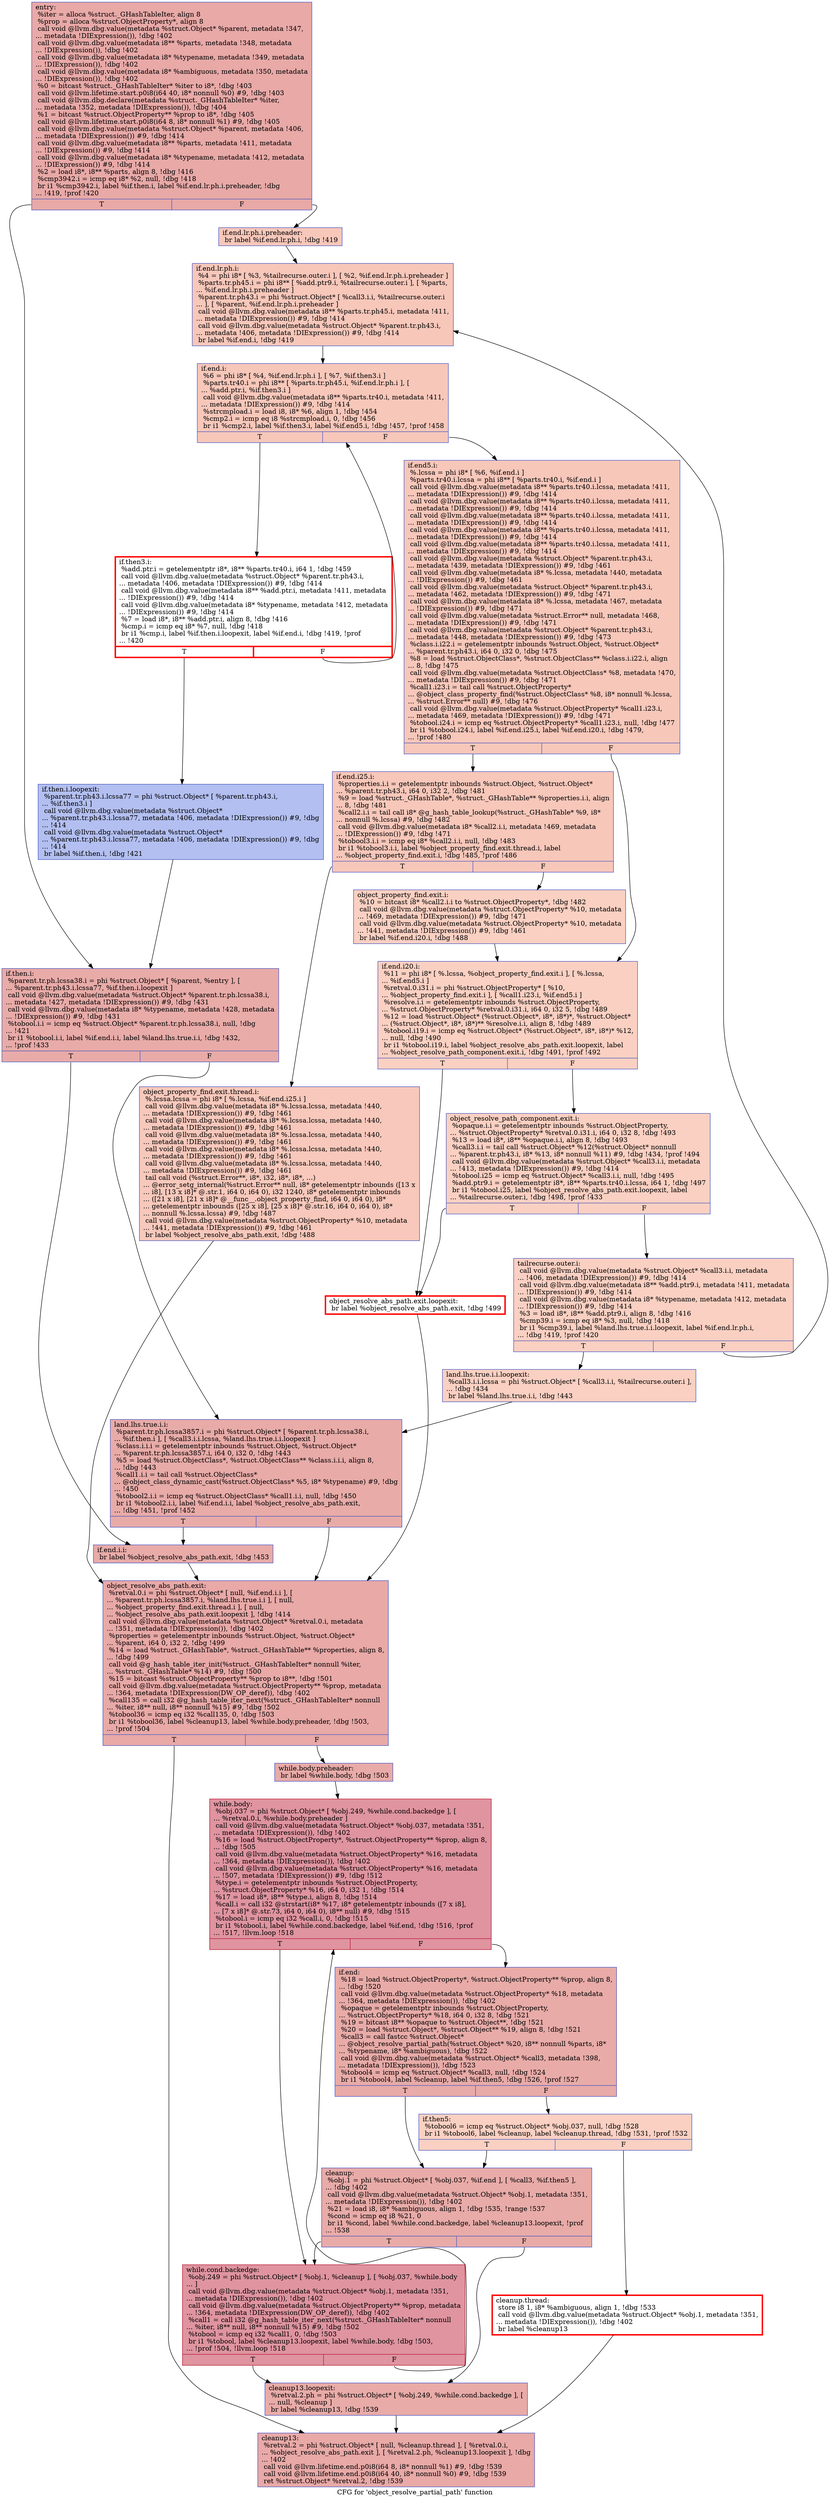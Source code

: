 digraph "CFG for 'object_resolve_partial_path' function" {
	label="CFG for 'object_resolve_partial_path' function";

	Node0x55ee22869a50 [shape=record,color="#3d50c3ff", style=filled, fillcolor="#ca3b3770",label="{entry:\l  %iter = alloca %struct._GHashTableIter, align 8\l  %prop = alloca %struct.ObjectProperty*, align 8\l  call void @llvm.dbg.value(metadata %struct.Object* %parent, metadata !347,\l... metadata !DIExpression()), !dbg !402\l  call void @llvm.dbg.value(metadata i8** %parts, metadata !348, metadata\l... !DIExpression()), !dbg !402\l  call void @llvm.dbg.value(metadata i8* %typename, metadata !349, metadata\l... !DIExpression()), !dbg !402\l  call void @llvm.dbg.value(metadata i8* %ambiguous, metadata !350, metadata\l... !DIExpression()), !dbg !402\l  %0 = bitcast %struct._GHashTableIter* %iter to i8*, !dbg !403\l  call void @llvm.lifetime.start.p0i8(i64 40, i8* nonnull %0) #9, !dbg !403\l  call void @llvm.dbg.declare(metadata %struct._GHashTableIter* %iter,\l... metadata !352, metadata !DIExpression()), !dbg !404\l  %1 = bitcast %struct.ObjectProperty** %prop to i8*, !dbg !405\l  call void @llvm.lifetime.start.p0i8(i64 8, i8* nonnull %1) #9, !dbg !405\l  call void @llvm.dbg.value(metadata %struct.Object* %parent, metadata !406,\l... metadata !DIExpression()) #9, !dbg !414\l  call void @llvm.dbg.value(metadata i8** %parts, metadata !411, metadata\l... !DIExpression()) #9, !dbg !414\l  call void @llvm.dbg.value(metadata i8* %typename, metadata !412, metadata\l... !DIExpression()) #9, !dbg !414\l  %2 = load i8*, i8** %parts, align 8, !dbg !416\l  %cmp3942.i = icmp eq i8* %2, null, !dbg !418\l  br i1 %cmp3942.i, label %if.then.i, label %if.end.lr.ph.i.preheader, !dbg\l... !419, !prof !420\l|{<s0>T|<s1>F}}"];
	Node0x55ee22869a50:s0 -> Node0x55ee22a36790;
	Node0x55ee22869a50:s1 -> Node0x55ee22ab06c0;
	Node0x55ee22ab06c0 [shape=record,color="#3d50c3ff", style=filled, fillcolor="#ec7f6370",label="{if.end.lr.ph.i.preheader:                         \l  br label %if.end.lr.ph.i, !dbg !419\l}"];
	Node0x55ee22ab06c0 -> Node0x55ee225f96a0;
	Node0x55ee226323c0 [shape=record,color="#3d50c3ff", style=filled, fillcolor="#f3947570",label="{tailrecurse.outer.i:                              \l  call void @llvm.dbg.value(metadata %struct.Object* %call3.i.i, metadata\l... !406, metadata !DIExpression()) #9, !dbg !414\l  call void @llvm.dbg.value(metadata i8** %add.ptr9.i, metadata !411, metadata\l... !DIExpression()) #9, !dbg !414\l  call void @llvm.dbg.value(metadata i8* %typename, metadata !412, metadata\l... !DIExpression()) #9, !dbg !414\l  %3 = load i8*, i8** %add.ptr9.i, align 8, !dbg !416\l  %cmp39.i = icmp eq i8* %3, null, !dbg !418\l  br i1 %cmp39.i, label %land.lhs.true.i.i.loopexit, label %if.end.lr.ph.i,\l... !dbg !419, !prof !420\l|{<s0>T|<s1>F}}"];
	Node0x55ee226323c0:s0 -> Node0x55ee22a93bf0;
	Node0x55ee226323c0:s1 -> Node0x55ee225f96a0;
	Node0x55ee225f96a0 [shape=record,color="#3d50c3ff", style=filled, fillcolor="#ec7f6370",label="{if.end.lr.ph.i:                                   \l  %4 = phi i8* [ %3, %tailrecurse.outer.i ], [ %2, %if.end.lr.ph.i.preheader ]\l  %parts.tr.ph45.i = phi i8** [ %add.ptr9.i, %tailrecurse.outer.i ], [ %parts,\l... %if.end.lr.ph.i.preheader ]\l  %parent.tr.ph43.i = phi %struct.Object* [ %call3.i.i, %tailrecurse.outer.i\l... ], [ %parent, %if.end.lr.ph.i.preheader ]\l  call void @llvm.dbg.value(metadata i8** %parts.tr.ph45.i, metadata !411,\l... metadata !DIExpression()) #9, !dbg !414\l  call void @llvm.dbg.value(metadata %struct.Object* %parent.tr.ph43.i,\l... metadata !406, metadata !DIExpression()) #9, !dbg !414\l  br label %if.end.i, !dbg !419\l}"];
	Node0x55ee225f96a0 -> Node0x55ee2286ad90;
	Node0x55ee22a95140 [shape=record,color="#3d50c3ff", style=filled, fillcolor="#536edd70",label="{if.then.i.loopexit:                               \l  %parent.tr.ph43.i.lcssa77 = phi %struct.Object* [ %parent.tr.ph43.i,\l... %if.then3.i ]\l  call void @llvm.dbg.value(metadata %struct.Object*\l... %parent.tr.ph43.i.lcssa77, metadata !406, metadata !DIExpression()) #9, !dbg\l... !414\l  call void @llvm.dbg.value(metadata %struct.Object*\l... %parent.tr.ph43.i.lcssa77, metadata !406, metadata !DIExpression()) #9, !dbg\l... !414\l  br label %if.then.i, !dbg !421\l}"];
	Node0x55ee22a95140 -> Node0x55ee22a36790;
	Node0x55ee22a36790 [shape=record,color="#3d50c3ff", style=filled, fillcolor="#cc403a70",label="{if.then.i:                                        \l  %parent.tr.ph.lcssa38.i = phi %struct.Object* [ %parent, %entry ], [\l... %parent.tr.ph43.i.lcssa77, %if.then.i.loopexit ]\l  call void @llvm.dbg.value(metadata %struct.Object* %parent.tr.ph.lcssa38.i,\l... metadata !427, metadata !DIExpression()) #9, !dbg !431\l  call void @llvm.dbg.value(metadata i8* %typename, metadata !428, metadata\l... !DIExpression()) #9, !dbg !431\l  %tobool.i.i = icmp eq %struct.Object* %parent.tr.ph.lcssa38.i, null, !dbg\l... !421\l  br i1 %tobool.i.i, label %if.end.i.i, label %land.lhs.true.i.i, !dbg !432,\l... !prof !433\l|{<s0>T|<s1>F}}"];
	Node0x55ee22a36790:s0 -> Node0x55ee22a1a220;
	Node0x55ee22a36790:s1 -> Node0x55ee22a31f70;
	Node0x55ee22a93bf0 [shape=record,color="#3d50c3ff", style=filled, fillcolor="#f3947570",label="{land.lhs.true.i.i.loopexit:                       \l  %call3.i.i.lcssa = phi %struct.Object* [ %call3.i.i, %tailrecurse.outer.i ],\l... !dbg !434\l  br label %land.lhs.true.i.i, !dbg !443\l}"];
	Node0x55ee22a93bf0 -> Node0x55ee22a31f70;
	Node0x55ee22a31f70 [shape=record,color="#3d50c3ff", style=filled, fillcolor="#cc403a70",label="{land.lhs.true.i.i:                                \l  %parent.tr.ph.lcssa3857.i = phi %struct.Object* [ %parent.tr.ph.lcssa38.i,\l... %if.then.i ], [ %call3.i.i.lcssa, %land.lhs.true.i.i.loopexit ]\l  %class.i.i.i = getelementptr inbounds %struct.Object, %struct.Object*\l... %parent.tr.ph.lcssa3857.i, i64 0, i32 0, !dbg !443\l  %5 = load %struct.ObjectClass*, %struct.ObjectClass** %class.i.i.i, align 8,\l... !dbg !443\l  %call1.i.i = tail call %struct.ObjectClass*\l... @object_class_dynamic_cast(%struct.ObjectClass* %5, i8* %typename) #9, !dbg\l... !450\l  %tobool2.i.i = icmp eq %struct.ObjectClass* %call1.i.i, null, !dbg !450\l  br i1 %tobool2.i.i, label %if.end.i.i, label %object_resolve_abs_path.exit,\l... !dbg !451, !prof !452\l|{<s0>T|<s1>F}}"];
	Node0x55ee22a31f70:s0 -> Node0x55ee22a1a220;
	Node0x55ee22a31f70:s1 -> Node0x55ee22a388f0;
	Node0x55ee22a1a220 [shape=record,color="#3d50c3ff", style=filled, fillcolor="#cc403a70",label="{if.end.i.i:                                       \l  br label %object_resolve_abs_path.exit, !dbg !453\l}"];
	Node0x55ee22a1a220 -> Node0x55ee22a388f0;
	Node0x55ee2286ad90 [shape=record,color="#3d50c3ff", style=filled, fillcolor="#ec7f6370",label="{if.end.i:                                         \l  %6 = phi i8* [ %4, %if.end.lr.ph.i ], [ %7, %if.then3.i ]\l  %parts.tr40.i = phi i8** [ %parts.tr.ph45.i, %if.end.lr.ph.i ], [\l... %add.ptr.i, %if.then3.i ]\l  call void @llvm.dbg.value(metadata i8** %parts.tr40.i, metadata !411,\l... metadata !DIExpression()) #9, !dbg !414\l  %strcmpload.i = load i8, i8* %6, align 1, !dbg !454\l  %cmp2.i = icmp eq i8 %strcmpload.i, 0, !dbg !456\l  br i1 %cmp2.i, label %if.then3.i, label %if.end5.i, !dbg !457, !prof !458\l|{<s0>T|<s1>F}}"];
	Node0x55ee2286ad90:s0 -> Node0x55ee22a36120;
	Node0x55ee2286ad90:s1 -> Node0x55ee229d8a90;
	Node0x55ee22a36120 [shape=record,penwidth=3.0, color="red",label="{if.then3.i:                                       \l  %add.ptr.i = getelementptr i8*, i8** %parts.tr40.i, i64 1, !dbg !459\l  call void @llvm.dbg.value(metadata %struct.Object* %parent.tr.ph43.i,\l... metadata !406, metadata !DIExpression()) #9, !dbg !414\l  call void @llvm.dbg.value(metadata i8** %add.ptr.i, metadata !411, metadata\l... !DIExpression()) #9, !dbg !414\l  call void @llvm.dbg.value(metadata i8* %typename, metadata !412, metadata\l... !DIExpression()) #9, !dbg !414\l  %7 = load i8*, i8** %add.ptr.i, align 8, !dbg !416\l  %cmp.i = icmp eq i8* %7, null, !dbg !418\l  br i1 %cmp.i, label %if.then.i.loopexit, label %if.end.i, !dbg !419, !prof\l... !420\l|{<s0>T|<s1>F}}"];
	Node0x55ee22a36120:s0 -> Node0x55ee22a95140;
	Node0x55ee22a36120:s1 -> Node0x55ee2286ad90;
	Node0x55ee229d8a90 [shape=record,color="#3d50c3ff", style=filled, fillcolor="#ec7f6370",label="{if.end5.i:                                        \l  %.lcssa = phi i8* [ %6, %if.end.i ]\l  %parts.tr40.i.lcssa = phi i8** [ %parts.tr40.i, %if.end.i ]\l  call void @llvm.dbg.value(metadata i8** %parts.tr40.i.lcssa, metadata !411,\l... metadata !DIExpression()) #9, !dbg !414\l  call void @llvm.dbg.value(metadata i8** %parts.tr40.i.lcssa, metadata !411,\l... metadata !DIExpression()) #9, !dbg !414\l  call void @llvm.dbg.value(metadata i8** %parts.tr40.i.lcssa, metadata !411,\l... metadata !DIExpression()) #9, !dbg !414\l  call void @llvm.dbg.value(metadata i8** %parts.tr40.i.lcssa, metadata !411,\l... metadata !DIExpression()) #9, !dbg !414\l  call void @llvm.dbg.value(metadata i8** %parts.tr40.i.lcssa, metadata !411,\l... metadata !DIExpression()) #9, !dbg !414\l  call void @llvm.dbg.value(metadata %struct.Object* %parent.tr.ph43.i,\l... metadata !439, metadata !DIExpression()) #9, !dbg !461\l  call void @llvm.dbg.value(metadata i8* %.lcssa, metadata !440, metadata\l... !DIExpression()) #9, !dbg !461\l  call void @llvm.dbg.value(metadata %struct.Object* %parent.tr.ph43.i,\l... metadata !462, metadata !DIExpression()) #9, !dbg !471\l  call void @llvm.dbg.value(metadata i8* %.lcssa, metadata !467, metadata\l... !DIExpression()) #9, !dbg !471\l  call void @llvm.dbg.value(metadata %struct.Error** null, metadata !468,\l... metadata !DIExpression()) #9, !dbg !471\l  call void @llvm.dbg.value(metadata %struct.Object* %parent.tr.ph43.i,\l... metadata !448, metadata !DIExpression()) #9, !dbg !473\l  %class.i.i22.i = getelementptr inbounds %struct.Object, %struct.Object*\l... %parent.tr.ph43.i, i64 0, i32 0, !dbg !475\l  %8 = load %struct.ObjectClass*, %struct.ObjectClass** %class.i.i22.i, align\l... 8, !dbg !475\l  call void @llvm.dbg.value(metadata %struct.ObjectClass* %8, metadata !470,\l... metadata !DIExpression()) #9, !dbg !471\l  %call1.i23.i = tail call %struct.ObjectProperty*\l... @object_class_property_find(%struct.ObjectClass* %8, i8* nonnull %.lcssa,\l... %struct.Error** null) #9, !dbg !476\l  call void @llvm.dbg.value(metadata %struct.ObjectProperty* %call1.i23.i,\l... metadata !469, metadata !DIExpression()) #9, !dbg !471\l  %tobool.i24.i = icmp eq %struct.ObjectProperty* %call1.i23.i, null, !dbg !477\l  br i1 %tobool.i24.i, label %if.end.i25.i, label %if.end.i20.i, !dbg !479,\l... !prof !480\l|{<s0>T|<s1>F}}"];
	Node0x55ee229d8a90:s0 -> Node0x55ee22691f70;
	Node0x55ee229d8a90:s1 -> Node0x55ee22a4a4e0;
	Node0x55ee22691f70 [shape=record,color="#3d50c3ff", style=filled, fillcolor="#ec7f6370",label="{if.end.i25.i:                                     \l  %properties.i.i = getelementptr inbounds %struct.Object, %struct.Object*\l... %parent.tr.ph43.i, i64 0, i32 2, !dbg !481\l  %9 = load %struct._GHashTable*, %struct._GHashTable** %properties.i.i, align\l... 8, !dbg !481\l  %call2.i.i = tail call i8* @g_hash_table_lookup(%struct._GHashTable* %9, i8*\l... nonnull %.lcssa) #9, !dbg !482\l  call void @llvm.dbg.value(metadata i8* %call2.i.i, metadata !469, metadata\l... !DIExpression()) #9, !dbg !471\l  %tobool3.i.i = icmp eq i8* %call2.i.i, null, !dbg !483\l  br i1 %tobool3.i.i, label %object_property_find.exit.thread.i, label\l... %object_property_find.exit.i, !dbg !485, !prof !486\l|{<s0>T|<s1>F}}"];
	Node0x55ee22691f70:s0 -> Node0x55ee22a35dc0;
	Node0x55ee22691f70:s1 -> Node0x55ee22a35a00;
	Node0x55ee22a35dc0 [shape=record,color="#3d50c3ff", style=filled, fillcolor="#ed836670",label="{object_property_find.exit.thread.i:               \l  %.lcssa.lcssa = phi i8* [ %.lcssa, %if.end.i25.i ]\l  call void @llvm.dbg.value(metadata i8* %.lcssa.lcssa, metadata !440,\l... metadata !DIExpression()) #9, !dbg !461\l  call void @llvm.dbg.value(metadata i8* %.lcssa.lcssa, metadata !440,\l... metadata !DIExpression()) #9, !dbg !461\l  call void @llvm.dbg.value(metadata i8* %.lcssa.lcssa, metadata !440,\l... metadata !DIExpression()) #9, !dbg !461\l  call void @llvm.dbg.value(metadata i8* %.lcssa.lcssa, metadata !440,\l... metadata !DIExpression()) #9, !dbg !461\l  call void @llvm.dbg.value(metadata i8* %.lcssa.lcssa, metadata !440,\l... metadata !DIExpression()) #9, !dbg !461\l  tail call void (%struct.Error**, i8*, i32, i8*, i8*, ...)\l... @error_setg_internal(%struct.Error** null, i8* getelementptr inbounds ([13 x\l... i8], [13 x i8]* @.str.1, i64 0, i64 0), i32 1240, i8* getelementptr inbounds\l... ([21 x i8], [21 x i8]* @__func__.object_property_find, i64 0, i64 0), i8*\l... getelementptr inbounds ([25 x i8], [25 x i8]* @.str.16, i64 0, i64 0), i8*\l... nonnull %.lcssa.lcssa) #9, !dbg !487\l  call void @llvm.dbg.value(metadata %struct.ObjectProperty* %10, metadata\l... !441, metadata !DIExpression()) #9, !dbg !461\l  br label %object_resolve_abs_path.exit, !dbg !488\l}"];
	Node0x55ee22a35dc0 -> Node0x55ee22a388f0;
	Node0x55ee22a35a00 [shape=record,color="#3d50c3ff", style=filled, fillcolor="#f3947570",label="{object_property_find.exit.i:                      \l  %10 = bitcast i8* %call2.i.i to %struct.ObjectProperty*, !dbg !482\l  call void @llvm.dbg.value(metadata %struct.ObjectProperty* %10, metadata\l... !469, metadata !DIExpression()) #9, !dbg !471\l  call void @llvm.dbg.value(metadata %struct.ObjectProperty* %10, metadata\l... !441, metadata !DIExpression()) #9, !dbg !461\l  br label %if.end.i20.i, !dbg !488\l}"];
	Node0x55ee22a35a00 -> Node0x55ee22a4a4e0;
	Node0x55ee22a4a4e0 [shape=record,color="#3d50c3ff", style=filled, fillcolor="#f3947570",label="{if.end.i20.i:                                     \l  %11 = phi i8* [ %.lcssa, %object_property_find.exit.i ], [ %.lcssa,\l... %if.end5.i ]\l  %retval.0.i31.i = phi %struct.ObjectProperty* [ %10,\l... %object_property_find.exit.i ], [ %call1.i23.i, %if.end5.i ]\l  %resolve.i.i = getelementptr inbounds %struct.ObjectProperty,\l... %struct.ObjectProperty* %retval.0.i31.i, i64 0, i32 5, !dbg !489\l  %12 = load %struct.Object* (%struct.Object*, i8*, i8*)*, %struct.Object*\l... (%struct.Object*, i8*, i8*)** %resolve.i.i, align 8, !dbg !489\l  %tobool.i19.i = icmp eq %struct.Object* (%struct.Object*, i8*, i8*)* %12,\l... null, !dbg !490\l  br i1 %tobool.i19.i, label %object_resolve_abs_path.exit.loopexit, label\l... %object_resolve_path_component.exit.i, !dbg !491, !prof !492\l|{<s0>T|<s1>F}}"];
	Node0x55ee22a4a4e0:s0 -> Node0x55ee22aaa410;
	Node0x55ee22a4a4e0:s1 -> Node0x55ee22a42d00;
	Node0x55ee22a42d00 [shape=record,color="#3d50c3ff", style=filled, fillcolor="#f3947570",label="{object_resolve_path_component.exit.i:             \l  %opaque.i.i = getelementptr inbounds %struct.ObjectProperty,\l... %struct.ObjectProperty* %retval.0.i31.i, i64 0, i32 8, !dbg !493\l  %13 = load i8*, i8** %opaque.i.i, align 8, !dbg !493\l  %call3.i.i = tail call %struct.Object* %12(%struct.Object* nonnull\l... %parent.tr.ph43.i, i8* %13, i8* nonnull %11) #9, !dbg !434, !prof !494\l  call void @llvm.dbg.value(metadata %struct.Object* %call3.i.i, metadata\l... !413, metadata !DIExpression()) #9, !dbg !414\l  %tobool.i25 = icmp eq %struct.Object* %call3.i.i, null, !dbg !495\l  %add.ptr9.i = getelementptr i8*, i8** %parts.tr40.i.lcssa, i64 1, !dbg !497\l  br i1 %tobool.i25, label %object_resolve_abs_path.exit.loopexit, label\l... %tailrecurse.outer.i, !dbg !498, !prof !433\l|{<s0>T|<s1>F}}"];
	Node0x55ee22a42d00:s0 -> Node0x55ee22aaa410;
	Node0x55ee22a42d00:s1 -> Node0x55ee226323c0;
	Node0x55ee22aaa410 [shape=record,penwidth=3.0, color="red",label="{object_resolve_abs_path.exit.loopexit:            \l  br label %object_resolve_abs_path.exit, !dbg !499\l}"];
	Node0x55ee22aaa410 -> Node0x55ee22a388f0;
	Node0x55ee22a388f0 [shape=record,color="#3d50c3ff", style=filled, fillcolor="#ca3b3770",label="{object_resolve_abs_path.exit:                     \l  %retval.0.i = phi %struct.Object* [ null, %if.end.i.i ], [\l... %parent.tr.ph.lcssa3857.i, %land.lhs.true.i.i ], [ null,\l... %object_property_find.exit.thread.i ], [ null,\l... %object_resolve_abs_path.exit.loopexit ], !dbg !414\l  call void @llvm.dbg.value(metadata %struct.Object* %retval.0.i, metadata\l... !351, metadata !DIExpression()), !dbg !402\l  %properties = getelementptr inbounds %struct.Object, %struct.Object*\l... %parent, i64 0, i32 2, !dbg !499\l  %14 = load %struct._GHashTable*, %struct._GHashTable** %properties, align 8,\l... !dbg !499\l  call void @g_hash_table_iter_init(%struct._GHashTableIter* nonnull %iter,\l... %struct._GHashTable* %14) #9, !dbg !500\l  %15 = bitcast %struct.ObjectProperty** %prop to i8**, !dbg !501\l  call void @llvm.dbg.value(metadata %struct.ObjectProperty** %prop, metadata\l... !364, metadata !DIExpression(DW_OP_deref)), !dbg !402\l  %call135 = call i32 @g_hash_table_iter_next(%struct._GHashTableIter* nonnull\l... %iter, i8** null, i8** nonnull %15) #9, !dbg !502\l  %tobool36 = icmp eq i32 %call135, 0, !dbg !503\l  br i1 %tobool36, label %cleanup13, label %while.body.preheader, !dbg !503,\l... !prof !504\l|{<s0>T|<s1>F}}"];
	Node0x55ee22a388f0:s0 -> Node0x55ee224ead90;
	Node0x55ee22a388f0:s1 -> Node0x55ee22ab0740;
	Node0x55ee22ab0740 [shape=record,color="#3d50c3ff", style=filled, fillcolor="#cc403a70",label="{while.body.preheader:                             \l  br label %while.body, !dbg !503\l}"];
	Node0x55ee22ab0740 -> Node0x55ee2286eb40;
	Node0x55ee2286eb40 [shape=record,color="#b70d28ff", style=filled, fillcolor="#b70d2870",label="{while.body:                                       \l  %obj.037 = phi %struct.Object* [ %obj.249, %while.cond.backedge ], [\l... %retval.0.i, %while.body.preheader ]\l  call void @llvm.dbg.value(metadata %struct.Object* %obj.037, metadata !351,\l... metadata !DIExpression()), !dbg !402\l  %16 = load %struct.ObjectProperty*, %struct.ObjectProperty** %prop, align 8,\l... !dbg !505\l  call void @llvm.dbg.value(metadata %struct.ObjectProperty* %16, metadata\l... !364, metadata !DIExpression()), !dbg !402\l  call void @llvm.dbg.value(metadata %struct.ObjectProperty* %16, metadata\l... !507, metadata !DIExpression()) #9, !dbg !512\l  %type.i = getelementptr inbounds %struct.ObjectProperty,\l... %struct.ObjectProperty* %16, i64 0, i32 1, !dbg !514\l  %17 = load i8*, i8** %type.i, align 8, !dbg !514\l  %call.i = call i32 @strstart(i8* %17, i8* getelementptr inbounds ([7 x i8],\l... [7 x i8]* @.str.73, i64 0, i64 0), i8** null) #9, !dbg !515\l  %tobool.i = icmp eq i32 %call.i, 0, !dbg !515\l  br i1 %tobool.i, label %while.cond.backedge, label %if.end, !dbg !516, !prof\l... !517, !llvm.loop !518\l|{<s0>T|<s1>F}}"];
	Node0x55ee2286eb40:s0 -> Node0x55ee22852f10;
	Node0x55ee2286eb40:s1 -> Node0x55ee2286f200;
	Node0x55ee2286f200 [shape=record,color="#3d50c3ff", style=filled, fillcolor="#cc403a70",label="{if.end:                                           \l  %18 = load %struct.ObjectProperty*, %struct.ObjectProperty** %prop, align 8,\l... !dbg !520\l  call void @llvm.dbg.value(metadata %struct.ObjectProperty* %18, metadata\l... !364, metadata !DIExpression()), !dbg !402\l  %opaque = getelementptr inbounds %struct.ObjectProperty,\l... %struct.ObjectProperty* %18, i64 0, i32 8, !dbg !521\l  %19 = bitcast i8** %opaque to %struct.Object**, !dbg !521\l  %20 = load %struct.Object*, %struct.Object** %19, align 8, !dbg !521\l  %call3 = call fastcc %struct.Object*\l... @object_resolve_partial_path(%struct.Object* %20, i8** nonnull %parts, i8*\l... %typename, i8* %ambiguous), !dbg !522\l  call void @llvm.dbg.value(metadata %struct.Object* %call3, metadata !398,\l... metadata !DIExpression()), !dbg !523\l  %tobool4 = icmp eq %struct.Object* %call3, null, !dbg !524\l  br i1 %tobool4, label %cleanup, label %if.then5, !dbg !526, !prof !527\l|{<s0>T|<s1>F}}"];
	Node0x55ee2286f200:s0 -> Node0x55ee2286f780;
	Node0x55ee2286f200:s1 -> Node0x55ee22870220;
	Node0x55ee22870220 [shape=record,color="#3d50c3ff", style=filled, fillcolor="#f3947570",label="{if.then5:                                         \l  %tobool6 = icmp eq %struct.Object* %obj.037, null, !dbg !528\l  br i1 %tobool6, label %cleanup, label %cleanup.thread, !dbg !531, !prof !532\l|{<s0>T|<s1>F}}"];
	Node0x55ee22870220:s0 -> Node0x55ee2286f780;
	Node0x55ee22870220:s1 -> Node0x55ee22a6f4a0;
	Node0x55ee22a6f4a0 [shape=record,penwidth=3.0, color="red",label="{cleanup.thread:                                   \l  store i8 1, i8* %ambiguous, align 1, !dbg !533\l  call void @llvm.dbg.value(metadata %struct.Object* %obj.1, metadata !351,\l... metadata !DIExpression()), !dbg !402\l  br label %cleanup13\l}"];
	Node0x55ee22a6f4a0 -> Node0x55ee224ead90;
	Node0x55ee2286f780 [shape=record,color="#3d50c3ff", style=filled, fillcolor="#cc403a70",label="{cleanup:                                          \l  %obj.1 = phi %struct.Object* [ %obj.037, %if.end ], [ %call3, %if.then5 ],\l... !dbg !402\l  call void @llvm.dbg.value(metadata %struct.Object* %obj.1, metadata !351,\l... metadata !DIExpression()), !dbg !402\l  %21 = load i8, i8* %ambiguous, align 1, !dbg !535, !range !537\l  %cond = icmp eq i8 %21, 0\l  br i1 %cond, label %while.cond.backedge, label %cleanup13.loopexit, !prof\l... !538\l|{<s0>T|<s1>F}}"];
	Node0x55ee2286f780:s0 -> Node0x55ee22852f10;
	Node0x55ee2286f780:s1 -> Node0x55ee22a928a0;
	Node0x55ee22852f10 [shape=record,color="#b70d28ff", style=filled, fillcolor="#b70d2870",label="{while.cond.backedge:                              \l  %obj.249 = phi %struct.Object* [ %obj.1, %cleanup ], [ %obj.037, %while.body\l... ]\l  call void @llvm.dbg.value(metadata %struct.Object* %obj.1, metadata !351,\l... metadata !DIExpression()), !dbg !402\l  call void @llvm.dbg.value(metadata %struct.ObjectProperty** %prop, metadata\l... !364, metadata !DIExpression(DW_OP_deref)), !dbg !402\l  %call1 = call i32 @g_hash_table_iter_next(%struct._GHashTableIter* nonnull\l... %iter, i8** null, i8** nonnull %15) #9, !dbg !502\l  %tobool = icmp eq i32 %call1, 0, !dbg !503\l  br i1 %tobool, label %cleanup13.loopexit, label %while.body, !dbg !503,\l... !prof !504, !llvm.loop !518\l|{<s0>T|<s1>F}}"];
	Node0x55ee22852f10:s0 -> Node0x55ee22a928a0;
	Node0x55ee22852f10:s1 -> Node0x55ee2286eb40;
	Node0x55ee22a928a0 [shape=record,color="#3d50c3ff", style=filled, fillcolor="#cc403a70",label="{cleanup13.loopexit:                               \l  %retval.2.ph = phi %struct.Object* [ %obj.249, %while.cond.backedge ], [\l... null, %cleanup ]\l  br label %cleanup13, !dbg !539\l}"];
	Node0x55ee22a928a0 -> Node0x55ee224ead90;
	Node0x55ee224ead90 [shape=record,color="#3d50c3ff", style=filled, fillcolor="#ca3b3770",label="{cleanup13:                                        \l  %retval.2 = phi %struct.Object* [ null, %cleanup.thread ], [ %retval.0.i,\l... %object_resolve_abs_path.exit ], [ %retval.2.ph, %cleanup13.loopexit ], !dbg\l... !402\l  call void @llvm.lifetime.end.p0i8(i64 8, i8* nonnull %1) #9, !dbg !539\l  call void @llvm.lifetime.end.p0i8(i64 40, i8* nonnull %0) #9, !dbg !539\l  ret %struct.Object* %retval.2, !dbg !539\l}"];
}
